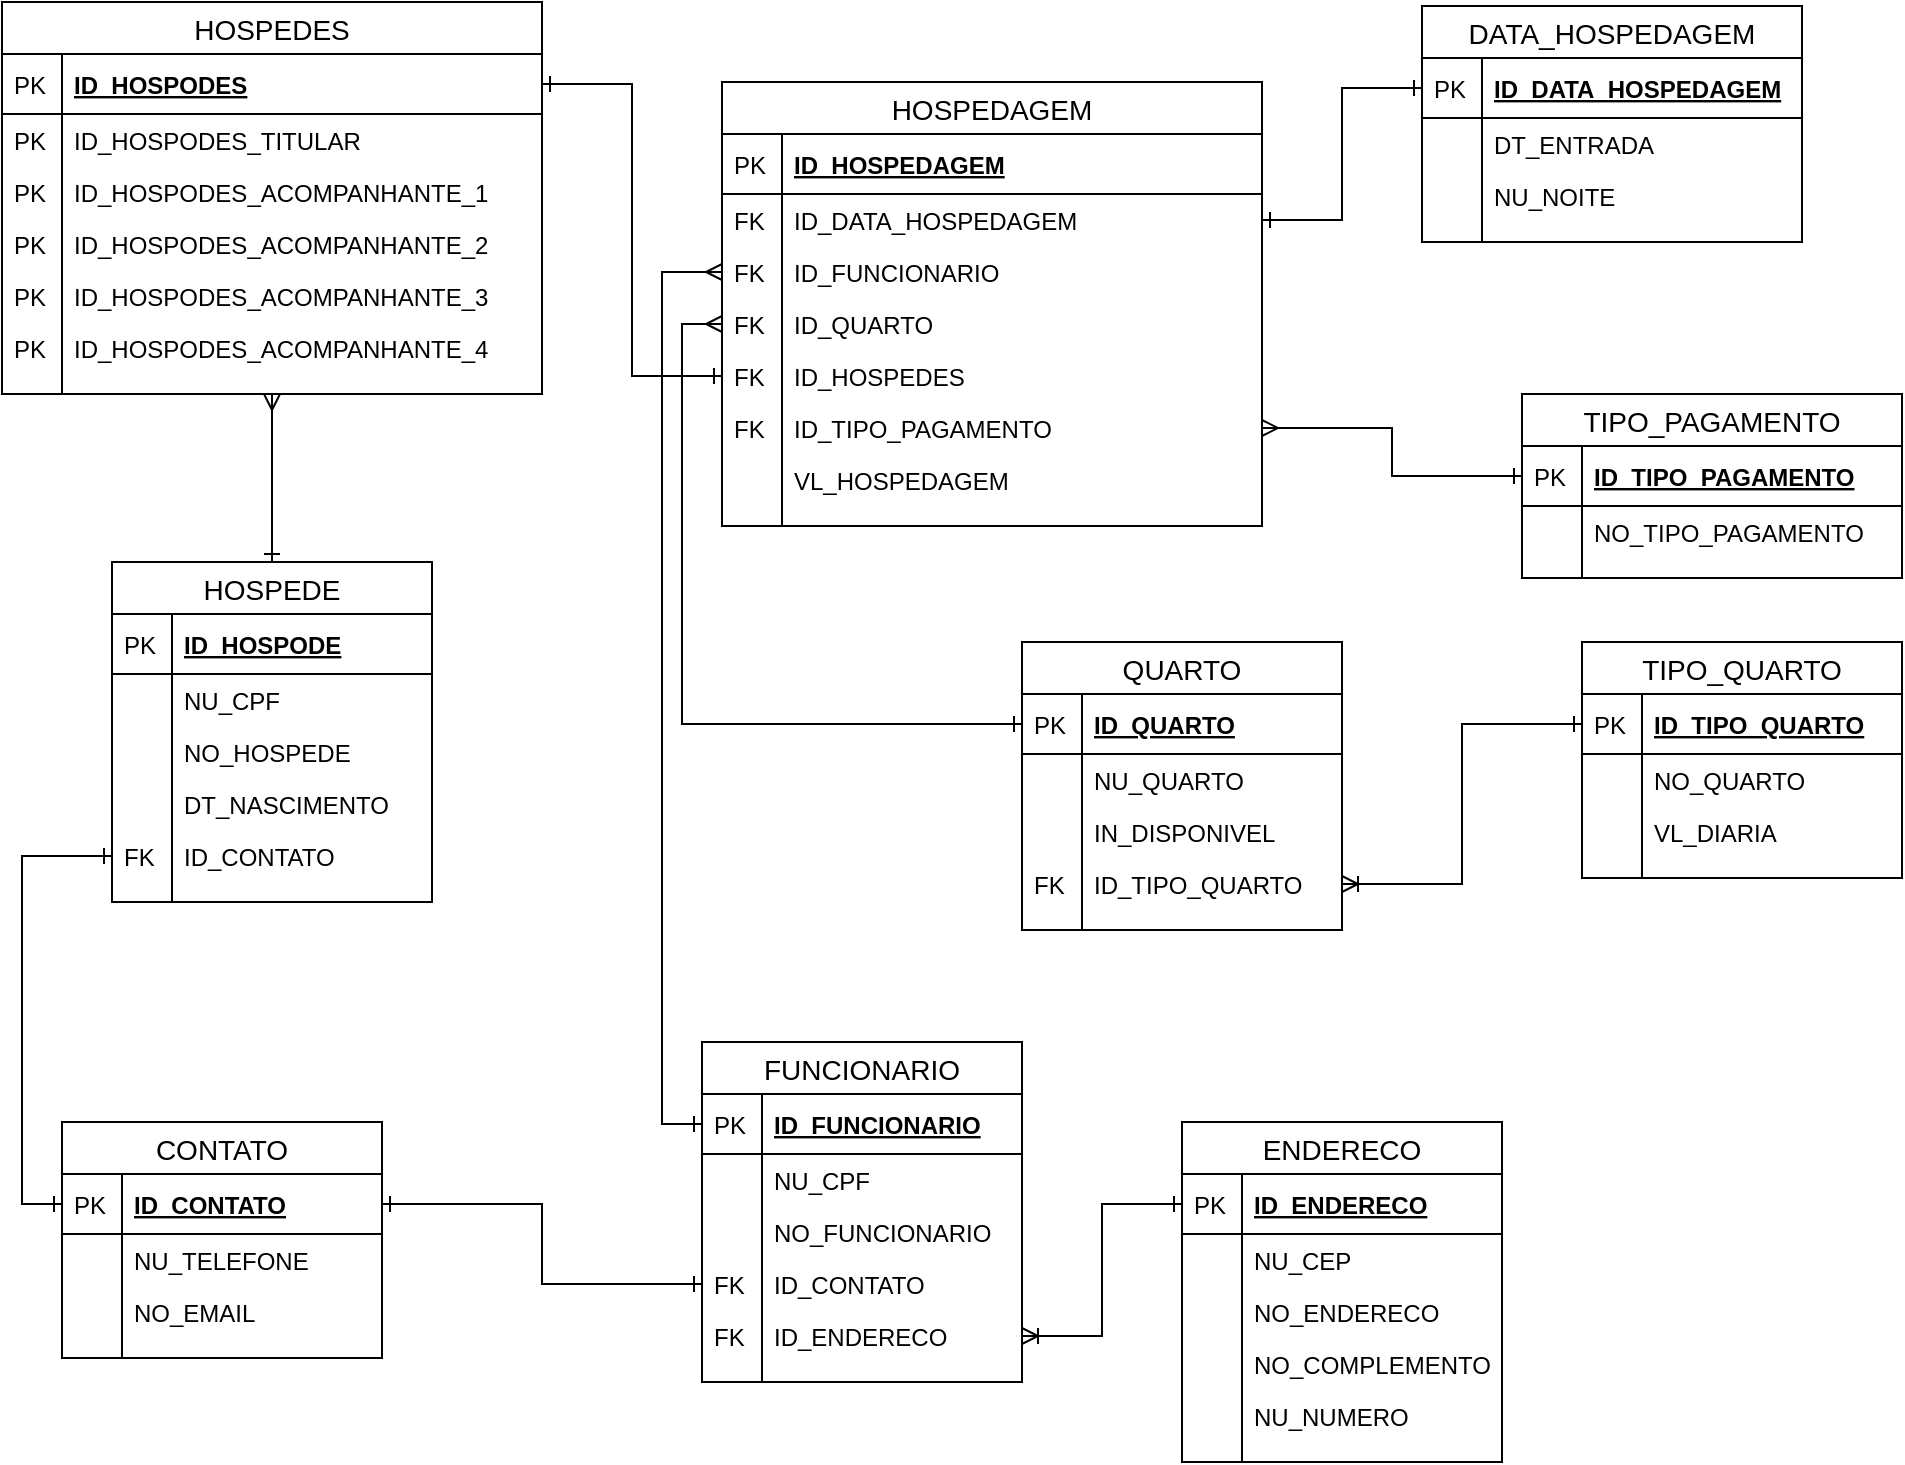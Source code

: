 <mxfile version="13.0.3" type="device"><diagram id="HVE3qdE3xw3z9LA82dZa" name="Page-1"><mxGraphModel dx="1240" dy="1763" grid="1" gridSize="10" guides="1" tooltips="1" connect="1" arrows="1" fold="1" page="1" pageScale="1" pageWidth="850" pageHeight="1100" math="0" shadow="0"><root><mxCell id="0"/><mxCell id="1" parent="0"/><mxCell id="TRBz-5gG5dwXx5Vcr6Ji-57" style="edgeStyle=orthogonalEdgeStyle;rounded=0;orthogonalLoop=1;jettySize=auto;html=1;entryX=0;entryY=0.5;entryDx=0;entryDy=0;startArrow=ERoneToMany;startFill=0;endArrow=ERone;endFill=0;" parent="1" source="TRBz-5gG5dwXx5Vcr6Ji-40" target="TRBz-5gG5dwXx5Vcr6Ji-43" edge="1"><mxGeometry relative="1" as="geometry"/></mxCell><mxCell id="TRBz-5gG5dwXx5Vcr6Ji-73" style="edgeStyle=orthogonalEdgeStyle;rounded=0;orthogonalLoop=1;jettySize=auto;html=1;entryX=0;entryY=0.5;entryDx=0;entryDy=0;startArrow=ERone;startFill=0;endArrow=ERone;endFill=0;" parent="1" source="TRBz-5gG5dwXx5Vcr6Ji-8" target="TRBz-5gG5dwXx5Vcr6Ji-59" edge="1"><mxGeometry relative="1" as="geometry"/></mxCell><mxCell id="TRBz-5gG5dwXx5Vcr6Ji-74" style="edgeStyle=orthogonalEdgeStyle;rounded=0;orthogonalLoop=1;jettySize=auto;html=1;entryX=0;entryY=0.5;entryDx=0;entryDy=0;startArrow=ERone;startFill=0;endArrow=ERone;endFill=0;" parent="1" source="TRBz-5gG5dwXx5Vcr6Ji-59" target="TRBz-5gG5dwXx5Vcr6Ji-21" edge="1"><mxGeometry relative="1" as="geometry"/></mxCell><mxCell id="TRBz-5gG5dwXx5Vcr6Ji-97" style="edgeStyle=orthogonalEdgeStyle;rounded=0;orthogonalLoop=1;jettySize=auto;html=1;entryX=0;entryY=0.5;entryDx=0;entryDy=0;startArrow=ERoneToMany;startFill=0;endArrow=ERone;endFill=0;" parent="1" source="TRBz-5gG5dwXx5Vcr6Ji-95" target="TRBz-5gG5dwXx5Vcr6Ji-76" edge="1"><mxGeometry relative="1" as="geometry"/></mxCell><mxCell id="TRBz-5gG5dwXx5Vcr6Ji-58" value="CONTATO" style="swimlane;fontStyle=0;childLayout=stackLayout;horizontal=1;startSize=26;horizontalStack=0;resizeParent=1;resizeParentMax=0;resizeLast=0;collapsible=1;marginBottom=0;align=center;fontSize=14;" parent="1" vertex="1"><mxGeometry x="80" y="440" width="160" height="118" as="geometry"/></mxCell><mxCell id="TRBz-5gG5dwXx5Vcr6Ji-59" value="ID_CONTATO" style="shape=partialRectangle;top=0;left=0;right=0;bottom=1;align=left;verticalAlign=middle;fillColor=none;spacingLeft=34;spacingRight=4;overflow=hidden;rotatable=0;points=[[0,0.5],[1,0.5]];portConstraint=eastwest;dropTarget=0;fontStyle=5;fontSize=12;" parent="TRBz-5gG5dwXx5Vcr6Ji-58" vertex="1"><mxGeometry y="26" width="160" height="30" as="geometry"/></mxCell><mxCell id="TRBz-5gG5dwXx5Vcr6Ji-60" value="PK" style="shape=partialRectangle;top=0;left=0;bottom=0;fillColor=none;align=left;verticalAlign=middle;spacingLeft=4;spacingRight=4;overflow=hidden;rotatable=0;points=[];portConstraint=eastwest;part=1;fontSize=12;" parent="TRBz-5gG5dwXx5Vcr6Ji-59" vertex="1" connectable="0"><mxGeometry width="30" height="30" as="geometry"/></mxCell><mxCell id="TRBz-5gG5dwXx5Vcr6Ji-61" value="NU_TELEFONE" style="shape=partialRectangle;top=0;left=0;right=0;bottom=0;align=left;verticalAlign=top;fillColor=none;spacingLeft=34;spacingRight=4;overflow=hidden;rotatable=0;points=[[0,0.5],[1,0.5]];portConstraint=eastwest;dropTarget=0;fontSize=12;" parent="TRBz-5gG5dwXx5Vcr6Ji-58" vertex="1"><mxGeometry y="56" width="160" height="26" as="geometry"/></mxCell><mxCell id="TRBz-5gG5dwXx5Vcr6Ji-62" value="" style="shape=partialRectangle;top=0;left=0;bottom=0;fillColor=none;align=left;verticalAlign=top;spacingLeft=4;spacingRight=4;overflow=hidden;rotatable=0;points=[];portConstraint=eastwest;part=1;fontSize=12;" parent="TRBz-5gG5dwXx5Vcr6Ji-61" vertex="1" connectable="0"><mxGeometry width="30" height="26" as="geometry"/></mxCell><mxCell id="TRBz-5gG5dwXx5Vcr6Ji-63" value="NO_EMAIL&#10;" style="shape=partialRectangle;top=0;left=0;right=0;bottom=0;align=left;verticalAlign=top;fillColor=none;spacingLeft=34;spacingRight=4;overflow=hidden;rotatable=0;points=[[0,0.5],[1,0.5]];portConstraint=eastwest;dropTarget=0;fontSize=12;" parent="TRBz-5gG5dwXx5Vcr6Ji-58" vertex="1"><mxGeometry y="82" width="160" height="26" as="geometry"/></mxCell><mxCell id="TRBz-5gG5dwXx5Vcr6Ji-64" value="" style="shape=partialRectangle;top=0;left=0;bottom=0;fillColor=none;align=left;verticalAlign=top;spacingLeft=4;spacingRight=4;overflow=hidden;rotatable=0;points=[];portConstraint=eastwest;part=1;fontSize=12;" parent="TRBz-5gG5dwXx5Vcr6Ji-63" vertex="1" connectable="0"><mxGeometry width="30" height="26" as="geometry"/></mxCell><mxCell id="TRBz-5gG5dwXx5Vcr6Ji-71" value="" style="shape=partialRectangle;top=0;left=0;right=0;bottom=0;align=left;verticalAlign=top;fillColor=none;spacingLeft=34;spacingRight=4;overflow=hidden;rotatable=0;points=[[0,0.5],[1,0.5]];portConstraint=eastwest;dropTarget=0;fontSize=12;" parent="TRBz-5gG5dwXx5Vcr6Ji-58" vertex="1"><mxGeometry y="108" width="160" height="10" as="geometry"/></mxCell><mxCell id="TRBz-5gG5dwXx5Vcr6Ji-72" value="" style="shape=partialRectangle;top=0;left=0;bottom=0;fillColor=none;align=left;verticalAlign=top;spacingLeft=4;spacingRight=4;overflow=hidden;rotatable=0;points=[];portConstraint=eastwest;part=1;fontSize=12;" parent="TRBz-5gG5dwXx5Vcr6Ji-71" vertex="1" connectable="0"><mxGeometry width="30" height="10" as="geometry"/></mxCell><mxCell id="TRBz-5gG5dwXx5Vcr6Ji-191" style="edgeStyle=orthogonalEdgeStyle;rounded=0;orthogonalLoop=1;jettySize=auto;html=1;exitX=1;exitY=0.5;exitDx=0;exitDy=0;entryX=0;entryY=0.5;entryDx=0;entryDy=0;startArrow=ERone;startFill=0;endArrow=ERone;endFill=0;" parent="1" source="TRBz-5gG5dwXx5Vcr6Ji-118" target="TRBz-5gG5dwXx5Vcr6Ji-178" edge="1"><mxGeometry relative="1" as="geometry"/></mxCell><mxCell id="TRBz-5gG5dwXx5Vcr6Ji-177" value="DATA_HOSPEDAGEM" style="swimlane;fontStyle=0;childLayout=stackLayout;horizontal=1;startSize=26;horizontalStack=0;resizeParent=1;resizeParentMax=0;resizeLast=0;collapsible=1;marginBottom=0;align=center;fontSize=14;" parent="1" vertex="1"><mxGeometry x="760" y="-118" width="190" height="118" as="geometry"/></mxCell><mxCell id="TRBz-5gG5dwXx5Vcr6Ji-178" value="ID_DATA_HOSPEDAGEM" style="shape=partialRectangle;top=0;left=0;right=0;bottom=1;align=left;verticalAlign=middle;fillColor=none;spacingLeft=34;spacingRight=4;overflow=hidden;rotatable=0;points=[[0,0.5],[1,0.5]];portConstraint=eastwest;dropTarget=0;fontStyle=5;fontSize=12;" parent="TRBz-5gG5dwXx5Vcr6Ji-177" vertex="1"><mxGeometry y="26" width="190" height="30" as="geometry"/></mxCell><mxCell id="TRBz-5gG5dwXx5Vcr6Ji-179" value="PK" style="shape=partialRectangle;top=0;left=0;bottom=0;fillColor=none;align=left;verticalAlign=middle;spacingLeft=4;spacingRight=4;overflow=hidden;rotatable=0;points=[];portConstraint=eastwest;part=1;fontSize=12;" parent="TRBz-5gG5dwXx5Vcr6Ji-178" vertex="1" connectable="0"><mxGeometry width="30" height="30" as="geometry"/></mxCell><mxCell id="TRBz-5gG5dwXx5Vcr6Ji-180" value="DT_ENTRADA" style="shape=partialRectangle;top=0;left=0;right=0;bottom=0;align=left;verticalAlign=top;fillColor=none;spacingLeft=34;spacingRight=4;overflow=hidden;rotatable=0;points=[[0,0.5],[1,0.5]];portConstraint=eastwest;dropTarget=0;fontSize=12;" parent="TRBz-5gG5dwXx5Vcr6Ji-177" vertex="1"><mxGeometry y="56" width="190" height="26" as="geometry"/></mxCell><mxCell id="TRBz-5gG5dwXx5Vcr6Ji-181" value="" style="shape=partialRectangle;top=0;left=0;bottom=0;fillColor=none;align=left;verticalAlign=top;spacingLeft=4;spacingRight=4;overflow=hidden;rotatable=0;points=[];portConstraint=eastwest;part=1;fontSize=12;" parent="TRBz-5gG5dwXx5Vcr6Ji-180" vertex="1" connectable="0"><mxGeometry width="30" height="26" as="geometry"/></mxCell><mxCell id="TRBz-5gG5dwXx5Vcr6Ji-182" value="NU_NOITE" style="shape=partialRectangle;top=0;left=0;right=0;bottom=0;align=left;verticalAlign=top;fillColor=none;spacingLeft=34;spacingRight=4;overflow=hidden;rotatable=0;points=[[0,0.5],[1,0.5]];portConstraint=eastwest;dropTarget=0;fontSize=12;" parent="TRBz-5gG5dwXx5Vcr6Ji-177" vertex="1"><mxGeometry y="82" width="190" height="26" as="geometry"/></mxCell><mxCell id="TRBz-5gG5dwXx5Vcr6Ji-183" value="" style="shape=partialRectangle;top=0;left=0;bottom=0;fillColor=none;align=left;verticalAlign=top;spacingLeft=4;spacingRight=4;overflow=hidden;rotatable=0;points=[];portConstraint=eastwest;part=1;fontSize=12;" parent="TRBz-5gG5dwXx5Vcr6Ji-182" vertex="1" connectable="0"><mxGeometry width="30" height="26" as="geometry"/></mxCell><mxCell id="TRBz-5gG5dwXx5Vcr6Ji-188" value="" style="shape=partialRectangle;top=0;left=0;right=0;bottom=0;align=left;verticalAlign=top;fillColor=none;spacingLeft=34;spacingRight=4;overflow=hidden;rotatable=0;points=[[0,0.5],[1,0.5]];portConstraint=eastwest;dropTarget=0;fontSize=12;" parent="TRBz-5gG5dwXx5Vcr6Ji-177" vertex="1"><mxGeometry y="108" width="190" height="10" as="geometry"/></mxCell><mxCell id="TRBz-5gG5dwXx5Vcr6Ji-189" value="" style="shape=partialRectangle;top=0;left=0;bottom=0;fillColor=none;align=left;verticalAlign=top;spacingLeft=4;spacingRight=4;overflow=hidden;rotatable=0;points=[];portConstraint=eastwest;part=1;fontSize=12;" parent="TRBz-5gG5dwXx5Vcr6Ji-188" vertex="1" connectable="0"><mxGeometry width="30" height="10" as="geometry"/></mxCell><mxCell id="TRBz-5gG5dwXx5Vcr6Ji-103" value="HOSPEDAGEM" style="swimlane;fontStyle=0;childLayout=stackLayout;horizontal=1;startSize=26;horizontalStack=0;resizeParent=1;resizeParentMax=0;resizeLast=0;collapsible=1;marginBottom=0;align=center;fontSize=14;" parent="1" vertex="1"><mxGeometry x="410" y="-80" width="270" height="222" as="geometry"/></mxCell><mxCell id="TRBz-5gG5dwXx5Vcr6Ji-104" value="ID_HOSPEDAGEM" style="shape=partialRectangle;top=0;left=0;right=0;bottom=1;align=left;verticalAlign=middle;fillColor=none;spacingLeft=34;spacingRight=4;overflow=hidden;rotatable=0;points=[[0,0.5],[1,0.5]];portConstraint=eastwest;dropTarget=0;fontStyle=5;fontSize=12;" parent="TRBz-5gG5dwXx5Vcr6Ji-103" vertex="1"><mxGeometry y="26" width="270" height="30" as="geometry"/></mxCell><mxCell id="TRBz-5gG5dwXx5Vcr6Ji-105" value="PK" style="shape=partialRectangle;top=0;left=0;bottom=0;fillColor=none;align=left;verticalAlign=middle;spacingLeft=4;spacingRight=4;overflow=hidden;rotatable=0;points=[];portConstraint=eastwest;part=1;fontSize=12;" parent="TRBz-5gG5dwXx5Vcr6Ji-104" vertex="1" connectable="0"><mxGeometry width="30" height="30" as="geometry"/></mxCell><mxCell id="TRBz-5gG5dwXx5Vcr6Ji-118" value="ID_DATA_HOSPEDAGEM" style="shape=partialRectangle;top=0;left=0;right=0;bottom=0;align=left;verticalAlign=top;fillColor=none;spacingLeft=34;spacingRight=4;overflow=hidden;rotatable=0;points=[[0,0.5],[1,0.5]];portConstraint=eastwest;dropTarget=0;fontSize=12;" parent="TRBz-5gG5dwXx5Vcr6Ji-103" vertex="1"><mxGeometry y="56" width="270" height="26" as="geometry"/></mxCell><mxCell id="TRBz-5gG5dwXx5Vcr6Ji-119" value="FK" style="shape=partialRectangle;top=0;left=0;bottom=0;fillColor=none;align=left;verticalAlign=top;spacingLeft=4;spacingRight=4;overflow=hidden;rotatable=0;points=[];portConstraint=eastwest;part=1;fontSize=12;" parent="TRBz-5gG5dwXx5Vcr6Ji-118" vertex="1" connectable="0"><mxGeometry width="30" height="26" as="geometry"/></mxCell><mxCell id="TRBz-5gG5dwXx5Vcr6Ji-253" value="ID_FUNCIONARIO" style="shape=partialRectangle;top=0;left=0;right=0;bottom=0;align=left;verticalAlign=top;fillColor=none;spacingLeft=34;spacingRight=4;overflow=hidden;rotatable=0;points=[[0,0.5],[1,0.5]];portConstraint=eastwest;dropTarget=0;fontSize=12;" parent="TRBz-5gG5dwXx5Vcr6Ji-103" vertex="1"><mxGeometry y="82" width="270" height="26" as="geometry"/></mxCell><mxCell id="TRBz-5gG5dwXx5Vcr6Ji-254" value="FK" style="shape=partialRectangle;top=0;left=0;bottom=0;fillColor=none;align=left;verticalAlign=top;spacingLeft=4;spacingRight=4;overflow=hidden;rotatable=0;points=[];portConstraint=eastwest;part=1;fontSize=12;" parent="TRBz-5gG5dwXx5Vcr6Ji-253" vertex="1" connectable="0"><mxGeometry width="30" height="26" as="geometry"/></mxCell><mxCell id="TRBz-5gG5dwXx5Vcr6Ji-116" value="ID_QUARTO" style="shape=partialRectangle;top=0;left=0;right=0;bottom=0;align=left;verticalAlign=top;fillColor=none;spacingLeft=34;spacingRight=4;overflow=hidden;rotatable=0;points=[[0,0.5],[1,0.5]];portConstraint=eastwest;dropTarget=0;fontSize=12;" parent="TRBz-5gG5dwXx5Vcr6Ji-103" vertex="1"><mxGeometry y="108" width="270" height="26" as="geometry"/></mxCell><mxCell id="TRBz-5gG5dwXx5Vcr6Ji-117" value="FK" style="shape=partialRectangle;top=0;left=0;bottom=0;fillColor=none;align=left;verticalAlign=top;spacingLeft=4;spacingRight=4;overflow=hidden;rotatable=0;points=[];portConstraint=eastwest;part=1;fontSize=12;" parent="TRBz-5gG5dwXx5Vcr6Ji-116" vertex="1" connectable="0"><mxGeometry width="30" height="26" as="geometry"/></mxCell><mxCell id="TRBz-5gG5dwXx5Vcr6Ji-126" value="ID_HOSPEDES" style="shape=partialRectangle;top=0;left=0;right=0;bottom=0;align=left;verticalAlign=top;fillColor=none;spacingLeft=34;spacingRight=4;overflow=hidden;rotatable=0;points=[[0,0.5],[1,0.5]];portConstraint=eastwest;dropTarget=0;fontSize=12;" parent="TRBz-5gG5dwXx5Vcr6Ji-103" vertex="1"><mxGeometry y="134" width="270" height="26" as="geometry"/></mxCell><mxCell id="TRBz-5gG5dwXx5Vcr6Ji-127" value="FK" style="shape=partialRectangle;top=0;left=0;bottom=0;fillColor=none;align=left;verticalAlign=top;spacingLeft=4;spacingRight=4;overflow=hidden;rotatable=0;points=[];portConstraint=eastwest;part=1;fontSize=12;" parent="TRBz-5gG5dwXx5Vcr6Ji-126" vertex="1" connectable="0"><mxGeometry width="30" height="26" as="geometry"/></mxCell><mxCell id="TRBz-5gG5dwXx5Vcr6Ji-247" value="ID_TIPO_PAGAMENTO" style="shape=partialRectangle;top=0;left=0;right=0;bottom=0;align=left;verticalAlign=top;fillColor=none;spacingLeft=34;spacingRight=4;overflow=hidden;rotatable=0;points=[[0,0.5],[1,0.5]];portConstraint=eastwest;dropTarget=0;fontSize=12;" parent="TRBz-5gG5dwXx5Vcr6Ji-103" vertex="1"><mxGeometry y="160" width="270" height="26" as="geometry"/></mxCell><mxCell id="TRBz-5gG5dwXx5Vcr6Ji-248" value="FK" style="shape=partialRectangle;top=0;left=0;bottom=0;fillColor=none;align=left;verticalAlign=top;spacingLeft=4;spacingRight=4;overflow=hidden;rotatable=0;points=[];portConstraint=eastwest;part=1;fontSize=12;" parent="TRBz-5gG5dwXx5Vcr6Ji-247" vertex="1" connectable="0"><mxGeometry width="30" height="26" as="geometry"/></mxCell><mxCell id="89wX_FXivp6KD3xWvxVs-1" value="VL_HOSPEDAGEM" style="shape=partialRectangle;top=0;left=0;right=0;bottom=0;align=left;verticalAlign=top;fillColor=none;spacingLeft=34;spacingRight=4;overflow=hidden;rotatable=0;points=[[0,0.5],[1,0.5]];portConstraint=eastwest;dropTarget=0;fontSize=12;" vertex="1" parent="TRBz-5gG5dwXx5Vcr6Ji-103"><mxGeometry y="186" width="270" height="26" as="geometry"/></mxCell><mxCell id="89wX_FXivp6KD3xWvxVs-2" value="" style="shape=partialRectangle;top=0;left=0;bottom=0;fillColor=none;align=left;verticalAlign=top;spacingLeft=4;spacingRight=4;overflow=hidden;rotatable=0;points=[];portConstraint=eastwest;part=1;fontSize=12;" vertex="1" connectable="0" parent="89wX_FXivp6KD3xWvxVs-1"><mxGeometry width="30" height="26" as="geometry"/></mxCell><mxCell id="TRBz-5gG5dwXx5Vcr6Ji-114" value="" style="shape=partialRectangle;top=0;left=0;right=0;bottom=0;align=left;verticalAlign=top;fillColor=none;spacingLeft=34;spacingRight=4;overflow=hidden;rotatable=0;points=[[0,0.5],[1,0.5]];portConstraint=eastwest;dropTarget=0;fontSize=12;" parent="TRBz-5gG5dwXx5Vcr6Ji-103" vertex="1"><mxGeometry y="212" width="270" height="10" as="geometry"/></mxCell><mxCell id="TRBz-5gG5dwXx5Vcr6Ji-115" value="" style="shape=partialRectangle;top=0;left=0;bottom=0;fillColor=none;align=left;verticalAlign=top;spacingLeft=4;spacingRight=4;overflow=hidden;rotatable=0;points=[];portConstraint=eastwest;part=1;fontSize=12;" parent="TRBz-5gG5dwXx5Vcr6Ji-114" vertex="1" connectable="0"><mxGeometry width="30" height="10" as="geometry"/></mxCell><mxCell id="TRBz-5gG5dwXx5Vcr6Ji-234" style="edgeStyle=orthogonalEdgeStyle;rounded=0;orthogonalLoop=1;jettySize=auto;html=1;entryX=0;entryY=0.5;entryDx=0;entryDy=0;startArrow=ERone;startFill=0;endArrow=ERone;endFill=0;" parent="1" source="TRBz-5gG5dwXx5Vcr6Ji-210" target="TRBz-5gG5dwXx5Vcr6Ji-126" edge="1"><mxGeometry relative="1" as="geometry"/></mxCell><mxCell id="TRBz-5gG5dwXx5Vcr6Ji-237" style="edgeStyle=orthogonalEdgeStyle;rounded=0;orthogonalLoop=1;jettySize=auto;html=1;startArrow=ERmany;startFill=0;endArrow=ERone;endFill=0;" parent="1" source="TRBz-5gG5dwXx5Vcr6Ji-209" target="TRBz-5gG5dwXx5Vcr6Ji-1" edge="1"><mxGeometry relative="1" as="geometry"/></mxCell><mxCell id="TRBz-5gG5dwXx5Vcr6Ji-209" value="HOSPEDES" style="swimlane;fontStyle=0;childLayout=stackLayout;horizontal=1;startSize=26;horizontalStack=0;resizeParent=1;resizeParentMax=0;resizeLast=0;collapsible=1;marginBottom=0;align=center;fontSize=14;" parent="1" vertex="1"><mxGeometry x="50" y="-120" width="270" height="196" as="geometry"/></mxCell><mxCell id="TRBz-5gG5dwXx5Vcr6Ji-210" value="ID_HOSPODES" style="shape=partialRectangle;top=0;left=0;right=0;bottom=1;align=left;verticalAlign=middle;fillColor=none;spacingLeft=34;spacingRight=4;overflow=hidden;rotatable=0;points=[[0,0.5],[1,0.5]];portConstraint=eastwest;dropTarget=0;fontStyle=5;fontSize=12;" parent="TRBz-5gG5dwXx5Vcr6Ji-209" vertex="1"><mxGeometry y="26" width="270" height="30" as="geometry"/></mxCell><mxCell id="TRBz-5gG5dwXx5Vcr6Ji-211" value="PK" style="shape=partialRectangle;top=0;left=0;bottom=0;fillColor=none;align=left;verticalAlign=middle;spacingLeft=4;spacingRight=4;overflow=hidden;rotatable=0;points=[];portConstraint=eastwest;part=1;fontSize=12;" parent="TRBz-5gG5dwXx5Vcr6Ji-210" vertex="1" connectable="0"><mxGeometry width="30" height="30" as="geometry"/></mxCell><mxCell id="TRBz-5gG5dwXx5Vcr6Ji-212" value="ID_HOSPODES_TITULAR" style="shape=partialRectangle;top=0;left=0;right=0;bottom=0;align=left;verticalAlign=top;fillColor=none;spacingLeft=34;spacingRight=4;overflow=hidden;rotatable=0;points=[[0,0.5],[1,0.5]];portConstraint=eastwest;dropTarget=0;fontSize=12;" parent="TRBz-5gG5dwXx5Vcr6Ji-209" vertex="1"><mxGeometry y="56" width="270" height="26" as="geometry"/></mxCell><mxCell id="TRBz-5gG5dwXx5Vcr6Ji-213" value="PK" style="shape=partialRectangle;top=0;left=0;bottom=0;fillColor=none;align=left;verticalAlign=top;spacingLeft=4;spacingRight=4;overflow=hidden;rotatable=0;points=[];portConstraint=eastwest;part=1;fontSize=12;" parent="TRBz-5gG5dwXx5Vcr6Ji-212" vertex="1" connectable="0"><mxGeometry width="30" height="26" as="geometry"/></mxCell><mxCell id="TRBz-5gG5dwXx5Vcr6Ji-230" value="ID_HOSPODES_ACOMPANHANTE_1" style="shape=partialRectangle;top=0;left=0;right=0;bottom=0;align=left;verticalAlign=top;fillColor=none;spacingLeft=34;spacingRight=4;overflow=hidden;rotatable=0;points=[[0,0.5],[1,0.5]];portConstraint=eastwest;dropTarget=0;fontSize=12;" parent="TRBz-5gG5dwXx5Vcr6Ji-209" vertex="1"><mxGeometry y="82" width="270" height="26" as="geometry"/></mxCell><mxCell id="TRBz-5gG5dwXx5Vcr6Ji-231" value="PK" style="shape=partialRectangle;top=0;left=0;bottom=0;fillColor=none;align=left;verticalAlign=top;spacingLeft=4;spacingRight=4;overflow=hidden;rotatable=0;points=[];portConstraint=eastwest;part=1;fontSize=12;" parent="TRBz-5gG5dwXx5Vcr6Ji-230" vertex="1" connectable="0"><mxGeometry width="30" height="26" as="geometry"/></mxCell><mxCell id="TRBz-5gG5dwXx5Vcr6Ji-224" value="ID_HOSPODES_ACOMPANHANTE_2" style="shape=partialRectangle;top=0;left=0;right=0;bottom=0;align=left;verticalAlign=top;fillColor=none;spacingLeft=34;spacingRight=4;overflow=hidden;rotatable=0;points=[[0,0.5],[1,0.5]];portConstraint=eastwest;dropTarget=0;fontSize=12;" parent="TRBz-5gG5dwXx5Vcr6Ji-209" vertex="1"><mxGeometry y="108" width="270" height="26" as="geometry"/></mxCell><mxCell id="TRBz-5gG5dwXx5Vcr6Ji-225" value="PK" style="shape=partialRectangle;top=0;left=0;bottom=0;fillColor=none;align=left;verticalAlign=top;spacingLeft=4;spacingRight=4;overflow=hidden;rotatable=0;points=[];portConstraint=eastwest;part=1;fontSize=12;" parent="TRBz-5gG5dwXx5Vcr6Ji-224" vertex="1" connectable="0"><mxGeometry width="30" height="26" as="geometry"/></mxCell><mxCell id="TRBz-5gG5dwXx5Vcr6Ji-232" value="ID_HOSPODES_ACOMPANHANTE_3" style="shape=partialRectangle;top=0;left=0;right=0;bottom=0;align=left;verticalAlign=top;fillColor=none;spacingLeft=34;spacingRight=4;overflow=hidden;rotatable=0;points=[[0,0.5],[1,0.5]];portConstraint=eastwest;dropTarget=0;fontSize=12;" parent="TRBz-5gG5dwXx5Vcr6Ji-209" vertex="1"><mxGeometry y="134" width="270" height="26" as="geometry"/></mxCell><mxCell id="TRBz-5gG5dwXx5Vcr6Ji-233" value="PK" style="shape=partialRectangle;top=0;left=0;bottom=0;fillColor=none;align=left;verticalAlign=top;spacingLeft=4;spacingRight=4;overflow=hidden;rotatable=0;points=[];portConstraint=eastwest;part=1;fontSize=12;" parent="TRBz-5gG5dwXx5Vcr6Ji-232" vertex="1" connectable="0"><mxGeometry width="30" height="26" as="geometry"/></mxCell><mxCell id="TRBz-5gG5dwXx5Vcr6Ji-228" value="ID_HOSPODES_ACOMPANHANTE_4" style="shape=partialRectangle;top=0;left=0;right=0;bottom=0;align=left;verticalAlign=top;fillColor=none;spacingLeft=34;spacingRight=4;overflow=hidden;rotatable=0;points=[[0,0.5],[1,0.5]];portConstraint=eastwest;dropTarget=0;fontSize=12;" parent="TRBz-5gG5dwXx5Vcr6Ji-209" vertex="1"><mxGeometry y="160" width="270" height="26" as="geometry"/></mxCell><mxCell id="TRBz-5gG5dwXx5Vcr6Ji-229" value="PK" style="shape=partialRectangle;top=0;left=0;bottom=0;fillColor=none;align=left;verticalAlign=top;spacingLeft=4;spacingRight=4;overflow=hidden;rotatable=0;points=[];portConstraint=eastwest;part=1;fontSize=12;" parent="TRBz-5gG5dwXx5Vcr6Ji-228" vertex="1" connectable="0"><mxGeometry width="30" height="26" as="geometry"/></mxCell><mxCell id="TRBz-5gG5dwXx5Vcr6Ji-220" value="" style="shape=partialRectangle;top=0;left=0;right=0;bottom=0;align=left;verticalAlign=top;fillColor=none;spacingLeft=34;spacingRight=4;overflow=hidden;rotatable=0;points=[[0,0.5],[1,0.5]];portConstraint=eastwest;dropTarget=0;fontSize=12;" parent="TRBz-5gG5dwXx5Vcr6Ji-209" vertex="1"><mxGeometry y="186" width="270" height="10" as="geometry"/></mxCell><mxCell id="TRBz-5gG5dwXx5Vcr6Ji-221" value="" style="shape=partialRectangle;top=0;left=0;bottom=0;fillColor=none;align=left;verticalAlign=top;spacingLeft=4;spacingRight=4;overflow=hidden;rotatable=0;points=[];portConstraint=eastwest;part=1;fontSize=12;" parent="TRBz-5gG5dwXx5Vcr6Ji-220" vertex="1" connectable="0"><mxGeometry width="30" height="10" as="geometry"/></mxCell><mxCell id="TRBz-5gG5dwXx5Vcr6Ji-1" value="HOSPEDE" style="swimlane;fontStyle=0;childLayout=stackLayout;horizontal=1;startSize=26;horizontalStack=0;resizeParent=1;resizeParentMax=0;resizeLast=0;collapsible=1;marginBottom=0;align=center;fontSize=14;" parent="1" vertex="1"><mxGeometry x="105" y="160" width="160" height="170" as="geometry"/></mxCell><mxCell id="TRBz-5gG5dwXx5Vcr6Ji-2" value="ID_HOSPODE" style="shape=partialRectangle;top=0;left=0;right=0;bottom=1;align=left;verticalAlign=middle;fillColor=none;spacingLeft=34;spacingRight=4;overflow=hidden;rotatable=0;points=[[0,0.5],[1,0.5]];portConstraint=eastwest;dropTarget=0;fontStyle=5;fontSize=12;" parent="TRBz-5gG5dwXx5Vcr6Ji-1" vertex="1"><mxGeometry y="26" width="160" height="30" as="geometry"/></mxCell><mxCell id="TRBz-5gG5dwXx5Vcr6Ji-3" value="PK" style="shape=partialRectangle;top=0;left=0;bottom=0;fillColor=none;align=left;verticalAlign=middle;spacingLeft=4;spacingRight=4;overflow=hidden;rotatable=0;points=[];portConstraint=eastwest;part=1;fontSize=12;" parent="TRBz-5gG5dwXx5Vcr6Ji-2" vertex="1" connectable="0"><mxGeometry width="30" height="30" as="geometry"/></mxCell><mxCell id="TRBz-5gG5dwXx5Vcr6Ji-4" value="NU_CPF" style="shape=partialRectangle;top=0;left=0;right=0;bottom=0;align=left;verticalAlign=top;fillColor=none;spacingLeft=34;spacingRight=4;overflow=hidden;rotatable=0;points=[[0,0.5],[1,0.5]];portConstraint=eastwest;dropTarget=0;fontSize=12;" parent="TRBz-5gG5dwXx5Vcr6Ji-1" vertex="1"><mxGeometry y="56" width="160" height="26" as="geometry"/></mxCell><mxCell id="TRBz-5gG5dwXx5Vcr6Ji-5" value="" style="shape=partialRectangle;top=0;left=0;bottom=0;fillColor=none;align=left;verticalAlign=top;spacingLeft=4;spacingRight=4;overflow=hidden;rotatable=0;points=[];portConstraint=eastwest;part=1;fontSize=12;" parent="TRBz-5gG5dwXx5Vcr6Ji-4" vertex="1" connectable="0"><mxGeometry width="30" height="26" as="geometry"/></mxCell><mxCell id="TRBz-5gG5dwXx5Vcr6Ji-6" value="NO_HOSPEDE" style="shape=partialRectangle;top=0;left=0;right=0;bottom=0;align=left;verticalAlign=top;fillColor=none;spacingLeft=34;spacingRight=4;overflow=hidden;rotatable=0;points=[[0,0.5],[1,0.5]];portConstraint=eastwest;dropTarget=0;fontSize=12;" parent="TRBz-5gG5dwXx5Vcr6Ji-1" vertex="1"><mxGeometry y="82" width="160" height="26" as="geometry"/></mxCell><mxCell id="TRBz-5gG5dwXx5Vcr6Ji-7" value="" style="shape=partialRectangle;top=0;left=0;bottom=0;fillColor=none;align=left;verticalAlign=top;spacingLeft=4;spacingRight=4;overflow=hidden;rotatable=0;points=[];portConstraint=eastwest;part=1;fontSize=12;" parent="TRBz-5gG5dwXx5Vcr6Ji-6" vertex="1" connectable="0"><mxGeometry width="30" height="26" as="geometry"/></mxCell><mxCell id="TRBz-5gG5dwXx5Vcr6Ji-195" value="DT_NASCIMENTO" style="shape=partialRectangle;top=0;left=0;right=0;bottom=0;align=left;verticalAlign=top;fillColor=none;spacingLeft=34;spacingRight=4;overflow=hidden;rotatable=0;points=[[0,0.5],[1,0.5]];portConstraint=eastwest;dropTarget=0;fontSize=12;" parent="TRBz-5gG5dwXx5Vcr6Ji-1" vertex="1"><mxGeometry y="108" width="160" height="26" as="geometry"/></mxCell><mxCell id="TRBz-5gG5dwXx5Vcr6Ji-196" value="" style="shape=partialRectangle;top=0;left=0;bottom=0;fillColor=none;align=left;verticalAlign=top;spacingLeft=4;spacingRight=4;overflow=hidden;rotatable=0;points=[];portConstraint=eastwest;part=1;fontSize=12;" parent="TRBz-5gG5dwXx5Vcr6Ji-195" vertex="1" connectable="0"><mxGeometry width="30" height="26" as="geometry"/></mxCell><mxCell id="TRBz-5gG5dwXx5Vcr6Ji-8" value="ID_CONTATO" style="shape=partialRectangle;top=0;left=0;right=0;bottom=0;align=left;verticalAlign=top;fillColor=none;spacingLeft=34;spacingRight=4;overflow=hidden;rotatable=0;points=[[0,0.5],[1,0.5]];portConstraint=eastwest;dropTarget=0;fontSize=12;" parent="TRBz-5gG5dwXx5Vcr6Ji-1" vertex="1"><mxGeometry y="134" width="160" height="26" as="geometry"/></mxCell><mxCell id="TRBz-5gG5dwXx5Vcr6Ji-9" value="FK" style="shape=partialRectangle;top=0;left=0;bottom=0;fillColor=none;align=left;verticalAlign=top;spacingLeft=4;spacingRight=4;overflow=hidden;rotatable=0;points=[];portConstraint=eastwest;part=1;fontSize=12;" parent="TRBz-5gG5dwXx5Vcr6Ji-8" vertex="1" connectable="0"><mxGeometry width="30" height="26" as="geometry"/></mxCell><mxCell id="TRBz-5gG5dwXx5Vcr6Ji-10" value="" style="shape=partialRectangle;top=0;left=0;right=0;bottom=0;align=left;verticalAlign=top;fillColor=none;spacingLeft=34;spacingRight=4;overflow=hidden;rotatable=0;points=[[0,0.5],[1,0.5]];portConstraint=eastwest;dropTarget=0;fontSize=12;" parent="TRBz-5gG5dwXx5Vcr6Ji-1" vertex="1"><mxGeometry y="160" width="160" height="10" as="geometry"/></mxCell><mxCell id="TRBz-5gG5dwXx5Vcr6Ji-11" value="" style="shape=partialRectangle;top=0;left=0;bottom=0;fillColor=none;align=left;verticalAlign=top;spacingLeft=4;spacingRight=4;overflow=hidden;rotatable=0;points=[];portConstraint=eastwest;part=1;fontSize=12;" parent="TRBz-5gG5dwXx5Vcr6Ji-10" vertex="1" connectable="0"><mxGeometry width="30" height="10" as="geometry"/></mxCell><mxCell id="TRBz-5gG5dwXx5Vcr6Ji-42" value="ENDERECO" style="swimlane;fontStyle=0;childLayout=stackLayout;horizontal=1;startSize=26;horizontalStack=0;resizeParent=1;resizeParentMax=0;resizeLast=0;collapsible=1;marginBottom=0;align=center;fontSize=14;" parent="1" vertex="1"><mxGeometry x="640" y="440" width="160" height="170" as="geometry"/></mxCell><mxCell id="TRBz-5gG5dwXx5Vcr6Ji-43" value="ID_ENDERECO" style="shape=partialRectangle;top=0;left=0;right=0;bottom=1;align=left;verticalAlign=middle;fillColor=none;spacingLeft=34;spacingRight=4;overflow=hidden;rotatable=0;points=[[0,0.5],[1,0.5]];portConstraint=eastwest;dropTarget=0;fontStyle=5;fontSize=12;" parent="TRBz-5gG5dwXx5Vcr6Ji-42" vertex="1"><mxGeometry y="26" width="160" height="30" as="geometry"/></mxCell><mxCell id="TRBz-5gG5dwXx5Vcr6Ji-44" value="PK" style="shape=partialRectangle;top=0;left=0;bottom=0;fillColor=none;align=left;verticalAlign=middle;spacingLeft=4;spacingRight=4;overflow=hidden;rotatable=0;points=[];portConstraint=eastwest;part=1;fontSize=12;" parent="TRBz-5gG5dwXx5Vcr6Ji-43" vertex="1" connectable="0"><mxGeometry width="30" height="30" as="geometry"/></mxCell><mxCell id="TRBz-5gG5dwXx5Vcr6Ji-45" value="NU_CEP" style="shape=partialRectangle;top=0;left=0;right=0;bottom=0;align=left;verticalAlign=top;fillColor=none;spacingLeft=34;spacingRight=4;overflow=hidden;rotatable=0;points=[[0,0.5],[1,0.5]];portConstraint=eastwest;dropTarget=0;fontSize=12;" parent="TRBz-5gG5dwXx5Vcr6Ji-42" vertex="1"><mxGeometry y="56" width="160" height="26" as="geometry"/></mxCell><mxCell id="TRBz-5gG5dwXx5Vcr6Ji-46" value="" style="shape=partialRectangle;top=0;left=0;bottom=0;fillColor=none;align=left;verticalAlign=top;spacingLeft=4;spacingRight=4;overflow=hidden;rotatable=0;points=[];portConstraint=eastwest;part=1;fontSize=12;" parent="TRBz-5gG5dwXx5Vcr6Ji-45" vertex="1" connectable="0"><mxGeometry width="30" height="26" as="geometry"/></mxCell><mxCell id="TRBz-5gG5dwXx5Vcr6Ji-47" value="NO_ENDERECO" style="shape=partialRectangle;top=0;left=0;right=0;bottom=0;align=left;verticalAlign=top;fillColor=none;spacingLeft=34;spacingRight=4;overflow=hidden;rotatable=0;points=[[0,0.5],[1,0.5]];portConstraint=eastwest;dropTarget=0;fontSize=12;" parent="TRBz-5gG5dwXx5Vcr6Ji-42" vertex="1"><mxGeometry y="82" width="160" height="26" as="geometry"/></mxCell><mxCell id="TRBz-5gG5dwXx5Vcr6Ji-48" value="" style="shape=partialRectangle;top=0;left=0;bottom=0;fillColor=none;align=left;verticalAlign=top;spacingLeft=4;spacingRight=4;overflow=hidden;rotatable=0;points=[];portConstraint=eastwest;part=1;fontSize=12;" parent="TRBz-5gG5dwXx5Vcr6Ji-47" vertex="1" connectable="0"><mxGeometry width="30" height="26" as="geometry"/></mxCell><mxCell id="TRBz-5gG5dwXx5Vcr6Ji-49" value="NO_COMPLEMENTO" style="shape=partialRectangle;top=0;left=0;right=0;bottom=0;align=left;verticalAlign=top;fillColor=none;spacingLeft=34;spacingRight=4;overflow=hidden;rotatable=0;points=[[0,0.5],[1,0.5]];portConstraint=eastwest;dropTarget=0;fontSize=12;" parent="TRBz-5gG5dwXx5Vcr6Ji-42" vertex="1"><mxGeometry y="108" width="160" height="26" as="geometry"/></mxCell><mxCell id="TRBz-5gG5dwXx5Vcr6Ji-50" value="" style="shape=partialRectangle;top=0;left=0;bottom=0;fillColor=none;align=left;verticalAlign=top;spacingLeft=4;spacingRight=4;overflow=hidden;rotatable=0;points=[];portConstraint=eastwest;part=1;fontSize=12;" parent="TRBz-5gG5dwXx5Vcr6Ji-49" vertex="1" connectable="0"><mxGeometry width="30" height="26" as="geometry"/></mxCell><mxCell id="TRBz-5gG5dwXx5Vcr6Ji-51" value="NU_NUMERO" style="shape=partialRectangle;top=0;left=0;right=0;bottom=0;align=left;verticalAlign=top;fillColor=none;spacingLeft=34;spacingRight=4;overflow=hidden;rotatable=0;points=[[0,0.5],[1,0.5]];portConstraint=eastwest;dropTarget=0;fontSize=12;" parent="TRBz-5gG5dwXx5Vcr6Ji-42" vertex="1"><mxGeometry y="134" width="160" height="26" as="geometry"/></mxCell><mxCell id="TRBz-5gG5dwXx5Vcr6Ji-52" value="" style="shape=partialRectangle;top=0;left=0;bottom=0;fillColor=none;align=left;verticalAlign=top;spacingLeft=4;spacingRight=4;overflow=hidden;rotatable=0;points=[];portConstraint=eastwest;part=1;fontSize=12;" parent="TRBz-5gG5dwXx5Vcr6Ji-51" vertex="1" connectable="0"><mxGeometry width="30" height="26" as="geometry"/></mxCell><mxCell id="TRBz-5gG5dwXx5Vcr6Ji-55" value="" style="shape=partialRectangle;top=0;left=0;right=0;bottom=0;align=left;verticalAlign=top;fillColor=none;spacingLeft=34;spacingRight=4;overflow=hidden;rotatable=0;points=[[0,0.5],[1,0.5]];portConstraint=eastwest;dropTarget=0;fontSize=12;" parent="TRBz-5gG5dwXx5Vcr6Ji-42" vertex="1"><mxGeometry y="160" width="160" height="10" as="geometry"/></mxCell><mxCell id="TRBz-5gG5dwXx5Vcr6Ji-56" value="" style="shape=partialRectangle;top=0;left=0;bottom=0;fillColor=none;align=left;verticalAlign=top;spacingLeft=4;spacingRight=4;overflow=hidden;rotatable=0;points=[];portConstraint=eastwest;part=1;fontSize=12;" parent="TRBz-5gG5dwXx5Vcr6Ji-55" vertex="1" connectable="0"><mxGeometry width="30" height="10" as="geometry"/></mxCell><mxCell id="TRBz-5gG5dwXx5Vcr6Ji-249" style="edgeStyle=orthogonalEdgeStyle;rounded=0;orthogonalLoop=1;jettySize=auto;html=1;exitX=0;exitY=0.5;exitDx=0;exitDy=0;startArrow=ERmany;startFill=0;endArrow=ERone;endFill=0;" parent="1" source="TRBz-5gG5dwXx5Vcr6Ji-116" target="TRBz-5gG5dwXx5Vcr6Ji-89" edge="1"><mxGeometry relative="1" as="geometry"/></mxCell><mxCell id="TRBz-5gG5dwXx5Vcr6Ji-88" value="QUARTO" style="swimlane;fontStyle=0;childLayout=stackLayout;horizontal=1;startSize=26;horizontalStack=0;resizeParent=1;resizeParentMax=0;resizeLast=0;collapsible=1;marginBottom=0;align=center;fontSize=14;" parent="1" vertex="1"><mxGeometry x="560" y="200" width="160" height="144" as="geometry"/></mxCell><mxCell id="TRBz-5gG5dwXx5Vcr6Ji-89" value="ID_QUARTO" style="shape=partialRectangle;top=0;left=0;right=0;bottom=1;align=left;verticalAlign=middle;fillColor=none;spacingLeft=34;spacingRight=4;overflow=hidden;rotatable=0;points=[[0,0.5],[1,0.5]];portConstraint=eastwest;dropTarget=0;fontStyle=5;fontSize=12;" parent="TRBz-5gG5dwXx5Vcr6Ji-88" vertex="1"><mxGeometry y="26" width="160" height="30" as="geometry"/></mxCell><mxCell id="TRBz-5gG5dwXx5Vcr6Ji-90" value="PK" style="shape=partialRectangle;top=0;left=0;bottom=0;fillColor=none;align=left;verticalAlign=middle;spacingLeft=4;spacingRight=4;overflow=hidden;rotatable=0;points=[];portConstraint=eastwest;part=1;fontSize=12;" parent="TRBz-5gG5dwXx5Vcr6Ji-89" vertex="1" connectable="0"><mxGeometry width="30" height="30" as="geometry"/></mxCell><mxCell id="TRBz-5gG5dwXx5Vcr6Ji-91" value="NU_QUARTO" style="shape=partialRectangle;top=0;left=0;right=0;bottom=0;align=left;verticalAlign=top;fillColor=none;spacingLeft=34;spacingRight=4;overflow=hidden;rotatable=0;points=[[0,0.5],[1,0.5]];portConstraint=eastwest;dropTarget=0;fontSize=12;" parent="TRBz-5gG5dwXx5Vcr6Ji-88" vertex="1"><mxGeometry y="56" width="160" height="26" as="geometry"/></mxCell><mxCell id="TRBz-5gG5dwXx5Vcr6Ji-92" value="" style="shape=partialRectangle;top=0;left=0;bottom=0;fillColor=none;align=left;verticalAlign=top;spacingLeft=4;spacingRight=4;overflow=hidden;rotatable=0;points=[];portConstraint=eastwest;part=1;fontSize=12;" parent="TRBz-5gG5dwXx5Vcr6Ji-91" vertex="1" connectable="0"><mxGeometry width="30" height="26" as="geometry"/></mxCell><mxCell id="TRBz-5gG5dwXx5Vcr6Ji-251" value="IN_DISPONIVEL" style="shape=partialRectangle;top=0;left=0;right=0;bottom=0;align=left;verticalAlign=top;fillColor=none;spacingLeft=34;spacingRight=4;overflow=hidden;rotatable=0;points=[[0,0.5],[1,0.5]];portConstraint=eastwest;dropTarget=0;fontSize=12;" parent="TRBz-5gG5dwXx5Vcr6Ji-88" vertex="1"><mxGeometry y="82" width="160" height="26" as="geometry"/></mxCell><mxCell id="TRBz-5gG5dwXx5Vcr6Ji-252" value="" style="shape=partialRectangle;top=0;left=0;bottom=0;fillColor=none;align=left;verticalAlign=top;spacingLeft=4;spacingRight=4;overflow=hidden;rotatable=0;points=[];portConstraint=eastwest;part=1;fontSize=12;" parent="TRBz-5gG5dwXx5Vcr6Ji-251" vertex="1" connectable="0"><mxGeometry width="30" height="26" as="geometry"/></mxCell><mxCell id="TRBz-5gG5dwXx5Vcr6Ji-95" value="ID_TIPO_QUARTO" style="shape=partialRectangle;top=0;left=0;right=0;bottom=0;align=left;verticalAlign=top;fillColor=none;spacingLeft=34;spacingRight=4;overflow=hidden;rotatable=0;points=[[0,0.5],[1,0.5]];portConstraint=eastwest;dropTarget=0;fontSize=12;" parent="TRBz-5gG5dwXx5Vcr6Ji-88" vertex="1"><mxGeometry y="108" width="160" height="26" as="geometry"/></mxCell><mxCell id="TRBz-5gG5dwXx5Vcr6Ji-96" value="FK" style="shape=partialRectangle;top=0;left=0;bottom=0;fillColor=none;align=left;verticalAlign=top;spacingLeft=4;spacingRight=4;overflow=hidden;rotatable=0;points=[];portConstraint=eastwest;part=1;fontSize=12;" parent="TRBz-5gG5dwXx5Vcr6Ji-95" vertex="1" connectable="0"><mxGeometry width="30" height="26" as="geometry"/></mxCell><mxCell id="TRBz-5gG5dwXx5Vcr6Ji-93" value="" style="shape=partialRectangle;top=0;left=0;right=0;bottom=0;align=left;verticalAlign=top;fillColor=none;spacingLeft=34;spacingRight=4;overflow=hidden;rotatable=0;points=[[0,0.5],[1,0.5]];portConstraint=eastwest;dropTarget=0;fontSize=12;" parent="TRBz-5gG5dwXx5Vcr6Ji-88" vertex="1"><mxGeometry y="134" width="160" height="10" as="geometry"/></mxCell><mxCell id="TRBz-5gG5dwXx5Vcr6Ji-94" value="" style="shape=partialRectangle;top=0;left=0;bottom=0;fillColor=none;align=left;verticalAlign=top;spacingLeft=4;spacingRight=4;overflow=hidden;rotatable=0;points=[];portConstraint=eastwest;part=1;fontSize=12;" parent="TRBz-5gG5dwXx5Vcr6Ji-93" vertex="1" connectable="0"><mxGeometry width="30" height="10" as="geometry"/></mxCell><mxCell id="TRBz-5gG5dwXx5Vcr6Ji-75" value="TIPO_QUARTO" style="swimlane;fontStyle=0;childLayout=stackLayout;horizontal=1;startSize=26;horizontalStack=0;resizeParent=1;resizeParentMax=0;resizeLast=0;collapsible=1;marginBottom=0;align=center;fontSize=14;" parent="1" vertex="1"><mxGeometry x="840" y="200" width="160" height="118" as="geometry"/></mxCell><mxCell id="TRBz-5gG5dwXx5Vcr6Ji-76" value="ID_TIPO_QUARTO" style="shape=partialRectangle;top=0;left=0;right=0;bottom=1;align=left;verticalAlign=middle;fillColor=none;spacingLeft=34;spacingRight=4;overflow=hidden;rotatable=0;points=[[0,0.5],[1,0.5]];portConstraint=eastwest;dropTarget=0;fontStyle=5;fontSize=12;" parent="TRBz-5gG5dwXx5Vcr6Ji-75" vertex="1"><mxGeometry y="26" width="160" height="30" as="geometry"/></mxCell><mxCell id="TRBz-5gG5dwXx5Vcr6Ji-77" value="PK" style="shape=partialRectangle;top=0;left=0;bottom=0;fillColor=none;align=left;verticalAlign=middle;spacingLeft=4;spacingRight=4;overflow=hidden;rotatable=0;points=[];portConstraint=eastwest;part=1;fontSize=12;" parent="TRBz-5gG5dwXx5Vcr6Ji-76" vertex="1" connectable="0"><mxGeometry width="30" height="30" as="geometry"/></mxCell><mxCell id="TRBz-5gG5dwXx5Vcr6Ji-78" value="NO_QUARTO" style="shape=partialRectangle;top=0;left=0;right=0;bottom=0;align=left;verticalAlign=top;fillColor=none;spacingLeft=34;spacingRight=4;overflow=hidden;rotatable=0;points=[[0,0.5],[1,0.5]];portConstraint=eastwest;dropTarget=0;fontSize=12;" parent="TRBz-5gG5dwXx5Vcr6Ji-75" vertex="1"><mxGeometry y="56" width="160" height="26" as="geometry"/></mxCell><mxCell id="TRBz-5gG5dwXx5Vcr6Ji-79" value="" style="shape=partialRectangle;top=0;left=0;bottom=0;fillColor=none;align=left;verticalAlign=top;spacingLeft=4;spacingRight=4;overflow=hidden;rotatable=0;points=[];portConstraint=eastwest;part=1;fontSize=12;" parent="TRBz-5gG5dwXx5Vcr6Ji-78" vertex="1" connectable="0"><mxGeometry width="30" height="26" as="geometry"/></mxCell><mxCell id="TRBz-5gG5dwXx5Vcr6Ji-100" value="VL_DIARIA" style="shape=partialRectangle;top=0;left=0;right=0;bottom=0;align=left;verticalAlign=top;fillColor=none;spacingLeft=34;spacingRight=4;overflow=hidden;rotatable=0;points=[[0,0.5],[1,0.5]];portConstraint=eastwest;dropTarget=0;fontSize=12;" parent="TRBz-5gG5dwXx5Vcr6Ji-75" vertex="1"><mxGeometry y="82" width="160" height="26" as="geometry"/></mxCell><mxCell id="TRBz-5gG5dwXx5Vcr6Ji-101" value="" style="shape=partialRectangle;top=0;left=0;bottom=0;fillColor=none;align=left;verticalAlign=top;spacingLeft=4;spacingRight=4;overflow=hidden;rotatable=0;points=[];portConstraint=eastwest;part=1;fontSize=12;" parent="TRBz-5gG5dwXx5Vcr6Ji-100" vertex="1" connectable="0"><mxGeometry width="30" height="26" as="geometry"/></mxCell><mxCell id="TRBz-5gG5dwXx5Vcr6Ji-86" value="" style="shape=partialRectangle;top=0;left=0;right=0;bottom=0;align=left;verticalAlign=top;fillColor=none;spacingLeft=34;spacingRight=4;overflow=hidden;rotatable=0;points=[[0,0.5],[1,0.5]];portConstraint=eastwest;dropTarget=0;fontSize=12;" parent="TRBz-5gG5dwXx5Vcr6Ji-75" vertex="1"><mxGeometry y="108" width="160" height="10" as="geometry"/></mxCell><mxCell id="TRBz-5gG5dwXx5Vcr6Ji-87" value="" style="shape=partialRectangle;top=0;left=0;bottom=0;fillColor=none;align=left;verticalAlign=top;spacingLeft=4;spacingRight=4;overflow=hidden;rotatable=0;points=[];portConstraint=eastwest;part=1;fontSize=12;" parent="TRBz-5gG5dwXx5Vcr6Ji-86" vertex="1" connectable="0"><mxGeometry width="30" height="10" as="geometry"/></mxCell><mxCell id="TRBz-5gG5dwXx5Vcr6Ji-238" value="TIPO_PAGAMENTO" style="swimlane;fontStyle=0;childLayout=stackLayout;horizontal=1;startSize=26;horizontalStack=0;resizeParent=1;resizeParentMax=0;resizeLast=0;collapsible=1;marginBottom=0;align=center;fontSize=14;" parent="1" vertex="1"><mxGeometry x="810" y="76" width="190" height="92" as="geometry"/></mxCell><mxCell id="TRBz-5gG5dwXx5Vcr6Ji-239" value="ID_TIPO_PAGAMENTO" style="shape=partialRectangle;top=0;left=0;right=0;bottom=1;align=left;verticalAlign=middle;fillColor=none;spacingLeft=34;spacingRight=4;overflow=hidden;rotatable=0;points=[[0,0.5],[1,0.5]];portConstraint=eastwest;dropTarget=0;fontStyle=5;fontSize=12;" parent="TRBz-5gG5dwXx5Vcr6Ji-238" vertex="1"><mxGeometry y="26" width="190" height="30" as="geometry"/></mxCell><mxCell id="TRBz-5gG5dwXx5Vcr6Ji-240" value="PK" style="shape=partialRectangle;top=0;left=0;bottom=0;fillColor=none;align=left;verticalAlign=middle;spacingLeft=4;spacingRight=4;overflow=hidden;rotatable=0;points=[];portConstraint=eastwest;part=1;fontSize=12;" parent="TRBz-5gG5dwXx5Vcr6Ji-239" vertex="1" connectable="0"><mxGeometry width="30" height="30" as="geometry"/></mxCell><mxCell id="TRBz-5gG5dwXx5Vcr6Ji-241" value="NO_TIPO_PAGAMENTO" style="shape=partialRectangle;top=0;left=0;right=0;bottom=0;align=left;verticalAlign=top;fillColor=none;spacingLeft=34;spacingRight=4;overflow=hidden;rotatable=0;points=[[0,0.5],[1,0.5]];portConstraint=eastwest;dropTarget=0;fontSize=12;" parent="TRBz-5gG5dwXx5Vcr6Ji-238" vertex="1"><mxGeometry y="56" width="190" height="26" as="geometry"/></mxCell><mxCell id="TRBz-5gG5dwXx5Vcr6Ji-242" value="" style="shape=partialRectangle;top=0;left=0;bottom=0;fillColor=none;align=left;verticalAlign=top;spacingLeft=4;spacingRight=4;overflow=hidden;rotatable=0;points=[];portConstraint=eastwest;part=1;fontSize=12;" parent="TRBz-5gG5dwXx5Vcr6Ji-241" vertex="1" connectable="0"><mxGeometry width="30" height="26" as="geometry"/></mxCell><mxCell id="TRBz-5gG5dwXx5Vcr6Ji-245" value="" style="shape=partialRectangle;top=0;left=0;right=0;bottom=0;align=left;verticalAlign=top;fillColor=none;spacingLeft=34;spacingRight=4;overflow=hidden;rotatable=0;points=[[0,0.5],[1,0.5]];portConstraint=eastwest;dropTarget=0;fontSize=12;" parent="TRBz-5gG5dwXx5Vcr6Ji-238" vertex="1"><mxGeometry y="82" width="190" height="10" as="geometry"/></mxCell><mxCell id="TRBz-5gG5dwXx5Vcr6Ji-246" value="" style="shape=partialRectangle;top=0;left=0;bottom=0;fillColor=none;align=left;verticalAlign=top;spacingLeft=4;spacingRight=4;overflow=hidden;rotatable=0;points=[];portConstraint=eastwest;part=1;fontSize=12;" parent="TRBz-5gG5dwXx5Vcr6Ji-245" vertex="1" connectable="0"><mxGeometry width="30" height="10" as="geometry"/></mxCell><mxCell id="TRBz-5gG5dwXx5Vcr6Ji-250" style="edgeStyle=orthogonalEdgeStyle;rounded=0;orthogonalLoop=1;jettySize=auto;html=1;entryX=0;entryY=0.5;entryDx=0;entryDy=0;startArrow=ERmany;startFill=0;endArrow=ERone;endFill=0;" parent="1" source="TRBz-5gG5dwXx5Vcr6Ji-247" target="TRBz-5gG5dwXx5Vcr6Ji-239" edge="1"><mxGeometry relative="1" as="geometry"/></mxCell><mxCell id="TRBz-5gG5dwXx5Vcr6Ji-14" value="FUNCIONARIO" style="swimlane;fontStyle=0;childLayout=stackLayout;horizontal=1;startSize=26;horizontalStack=0;resizeParent=1;resizeParentMax=0;resizeLast=0;collapsible=1;marginBottom=0;align=center;fontSize=14;" parent="1" vertex="1"><mxGeometry x="400" y="400" width="160" height="170" as="geometry"/></mxCell><mxCell id="TRBz-5gG5dwXx5Vcr6Ji-15" value="ID_FUNCIONARIO" style="shape=partialRectangle;top=0;left=0;right=0;bottom=1;align=left;verticalAlign=middle;fillColor=none;spacingLeft=34;spacingRight=4;overflow=hidden;rotatable=0;points=[[0,0.5],[1,0.5]];portConstraint=eastwest;dropTarget=0;fontStyle=5;fontSize=12;" parent="TRBz-5gG5dwXx5Vcr6Ji-14" vertex="1"><mxGeometry y="26" width="160" height="30" as="geometry"/></mxCell><mxCell id="TRBz-5gG5dwXx5Vcr6Ji-16" value="PK" style="shape=partialRectangle;top=0;left=0;bottom=0;fillColor=none;align=left;verticalAlign=middle;spacingLeft=4;spacingRight=4;overflow=hidden;rotatable=0;points=[];portConstraint=eastwest;part=1;fontSize=12;" parent="TRBz-5gG5dwXx5Vcr6Ji-15" vertex="1" connectable="0"><mxGeometry width="30" height="30" as="geometry"/></mxCell><mxCell id="TRBz-5gG5dwXx5Vcr6Ji-17" value="NU_CPF" style="shape=partialRectangle;top=0;left=0;right=0;bottom=0;align=left;verticalAlign=top;fillColor=none;spacingLeft=34;spacingRight=4;overflow=hidden;rotatable=0;points=[[0,0.5],[1,0.5]];portConstraint=eastwest;dropTarget=0;fontSize=12;" parent="TRBz-5gG5dwXx5Vcr6Ji-14" vertex="1"><mxGeometry y="56" width="160" height="26" as="geometry"/></mxCell><mxCell id="TRBz-5gG5dwXx5Vcr6Ji-18" value="" style="shape=partialRectangle;top=0;left=0;bottom=0;fillColor=none;align=left;verticalAlign=top;spacingLeft=4;spacingRight=4;overflow=hidden;rotatable=0;points=[];portConstraint=eastwest;part=1;fontSize=12;" parent="TRBz-5gG5dwXx5Vcr6Ji-17" vertex="1" connectable="0"><mxGeometry width="30" height="26" as="geometry"/></mxCell><mxCell id="TRBz-5gG5dwXx5Vcr6Ji-19" value="NO_FUNCIONARIO" style="shape=partialRectangle;top=0;left=0;right=0;bottom=0;align=left;verticalAlign=top;fillColor=none;spacingLeft=34;spacingRight=4;overflow=hidden;rotatable=0;points=[[0,0.5],[1,0.5]];portConstraint=eastwest;dropTarget=0;fontSize=12;" parent="TRBz-5gG5dwXx5Vcr6Ji-14" vertex="1"><mxGeometry y="82" width="160" height="26" as="geometry"/></mxCell><mxCell id="TRBz-5gG5dwXx5Vcr6Ji-20" value="" style="shape=partialRectangle;top=0;left=0;bottom=0;fillColor=none;align=left;verticalAlign=top;spacingLeft=4;spacingRight=4;overflow=hidden;rotatable=0;points=[];portConstraint=eastwest;part=1;fontSize=12;" parent="TRBz-5gG5dwXx5Vcr6Ji-19" vertex="1" connectable="0"><mxGeometry width="30" height="26" as="geometry"/></mxCell><mxCell id="TRBz-5gG5dwXx5Vcr6Ji-21" value="ID_CONTATO" style="shape=partialRectangle;top=0;left=0;right=0;bottom=0;align=left;verticalAlign=top;fillColor=none;spacingLeft=34;spacingRight=4;overflow=hidden;rotatable=0;points=[[0,0.5],[1,0.5]];portConstraint=eastwest;dropTarget=0;fontSize=12;" parent="TRBz-5gG5dwXx5Vcr6Ji-14" vertex="1"><mxGeometry y="108" width="160" height="26" as="geometry"/></mxCell><mxCell id="TRBz-5gG5dwXx5Vcr6Ji-22" value="FK" style="shape=partialRectangle;top=0;left=0;bottom=0;fillColor=none;align=left;verticalAlign=top;spacingLeft=4;spacingRight=4;overflow=hidden;rotatable=0;points=[];portConstraint=eastwest;part=1;fontSize=12;" parent="TRBz-5gG5dwXx5Vcr6Ji-21" vertex="1" connectable="0"><mxGeometry width="30" height="26" as="geometry"/></mxCell><mxCell id="TRBz-5gG5dwXx5Vcr6Ji-40" value="ID_ENDERECO" style="shape=partialRectangle;top=0;left=0;right=0;bottom=0;align=left;verticalAlign=top;fillColor=none;spacingLeft=34;spacingRight=4;overflow=hidden;rotatable=0;points=[[0,0.5],[1,0.5]];portConstraint=eastwest;dropTarget=0;fontSize=12;" parent="TRBz-5gG5dwXx5Vcr6Ji-14" vertex="1"><mxGeometry y="134" width="160" height="26" as="geometry"/></mxCell><mxCell id="TRBz-5gG5dwXx5Vcr6Ji-41" value="FK" style="shape=partialRectangle;top=0;left=0;bottom=0;fillColor=none;align=left;verticalAlign=top;spacingLeft=4;spacingRight=4;overflow=hidden;rotatable=0;points=[];portConstraint=eastwest;part=1;fontSize=12;" parent="TRBz-5gG5dwXx5Vcr6Ji-40" vertex="1" connectable="0"><mxGeometry width="30" height="26" as="geometry"/></mxCell><mxCell id="TRBz-5gG5dwXx5Vcr6Ji-25" value="" style="shape=partialRectangle;top=0;left=0;right=0;bottom=0;align=left;verticalAlign=top;fillColor=none;spacingLeft=34;spacingRight=4;overflow=hidden;rotatable=0;points=[[0,0.5],[1,0.5]];portConstraint=eastwest;dropTarget=0;fontSize=12;" parent="TRBz-5gG5dwXx5Vcr6Ji-14" vertex="1"><mxGeometry y="160" width="160" height="10" as="geometry"/></mxCell><mxCell id="TRBz-5gG5dwXx5Vcr6Ji-26" value="" style="shape=partialRectangle;top=0;left=0;bottom=0;fillColor=none;align=left;verticalAlign=top;spacingLeft=4;spacingRight=4;overflow=hidden;rotatable=0;points=[];portConstraint=eastwest;part=1;fontSize=12;" parent="TRBz-5gG5dwXx5Vcr6Ji-25" vertex="1" connectable="0"><mxGeometry width="30" height="10" as="geometry"/></mxCell><mxCell id="TRBz-5gG5dwXx5Vcr6Ji-255" style="edgeStyle=orthogonalEdgeStyle;rounded=0;orthogonalLoop=1;jettySize=auto;html=1;entryX=0;entryY=0.5;entryDx=0;entryDy=0;startArrow=ERmany;startFill=0;endArrow=ERone;endFill=0;" parent="1" source="TRBz-5gG5dwXx5Vcr6Ji-253" target="TRBz-5gG5dwXx5Vcr6Ji-15" edge="1"><mxGeometry relative="1" as="geometry"/></mxCell></root></mxGraphModel></diagram></mxfile>